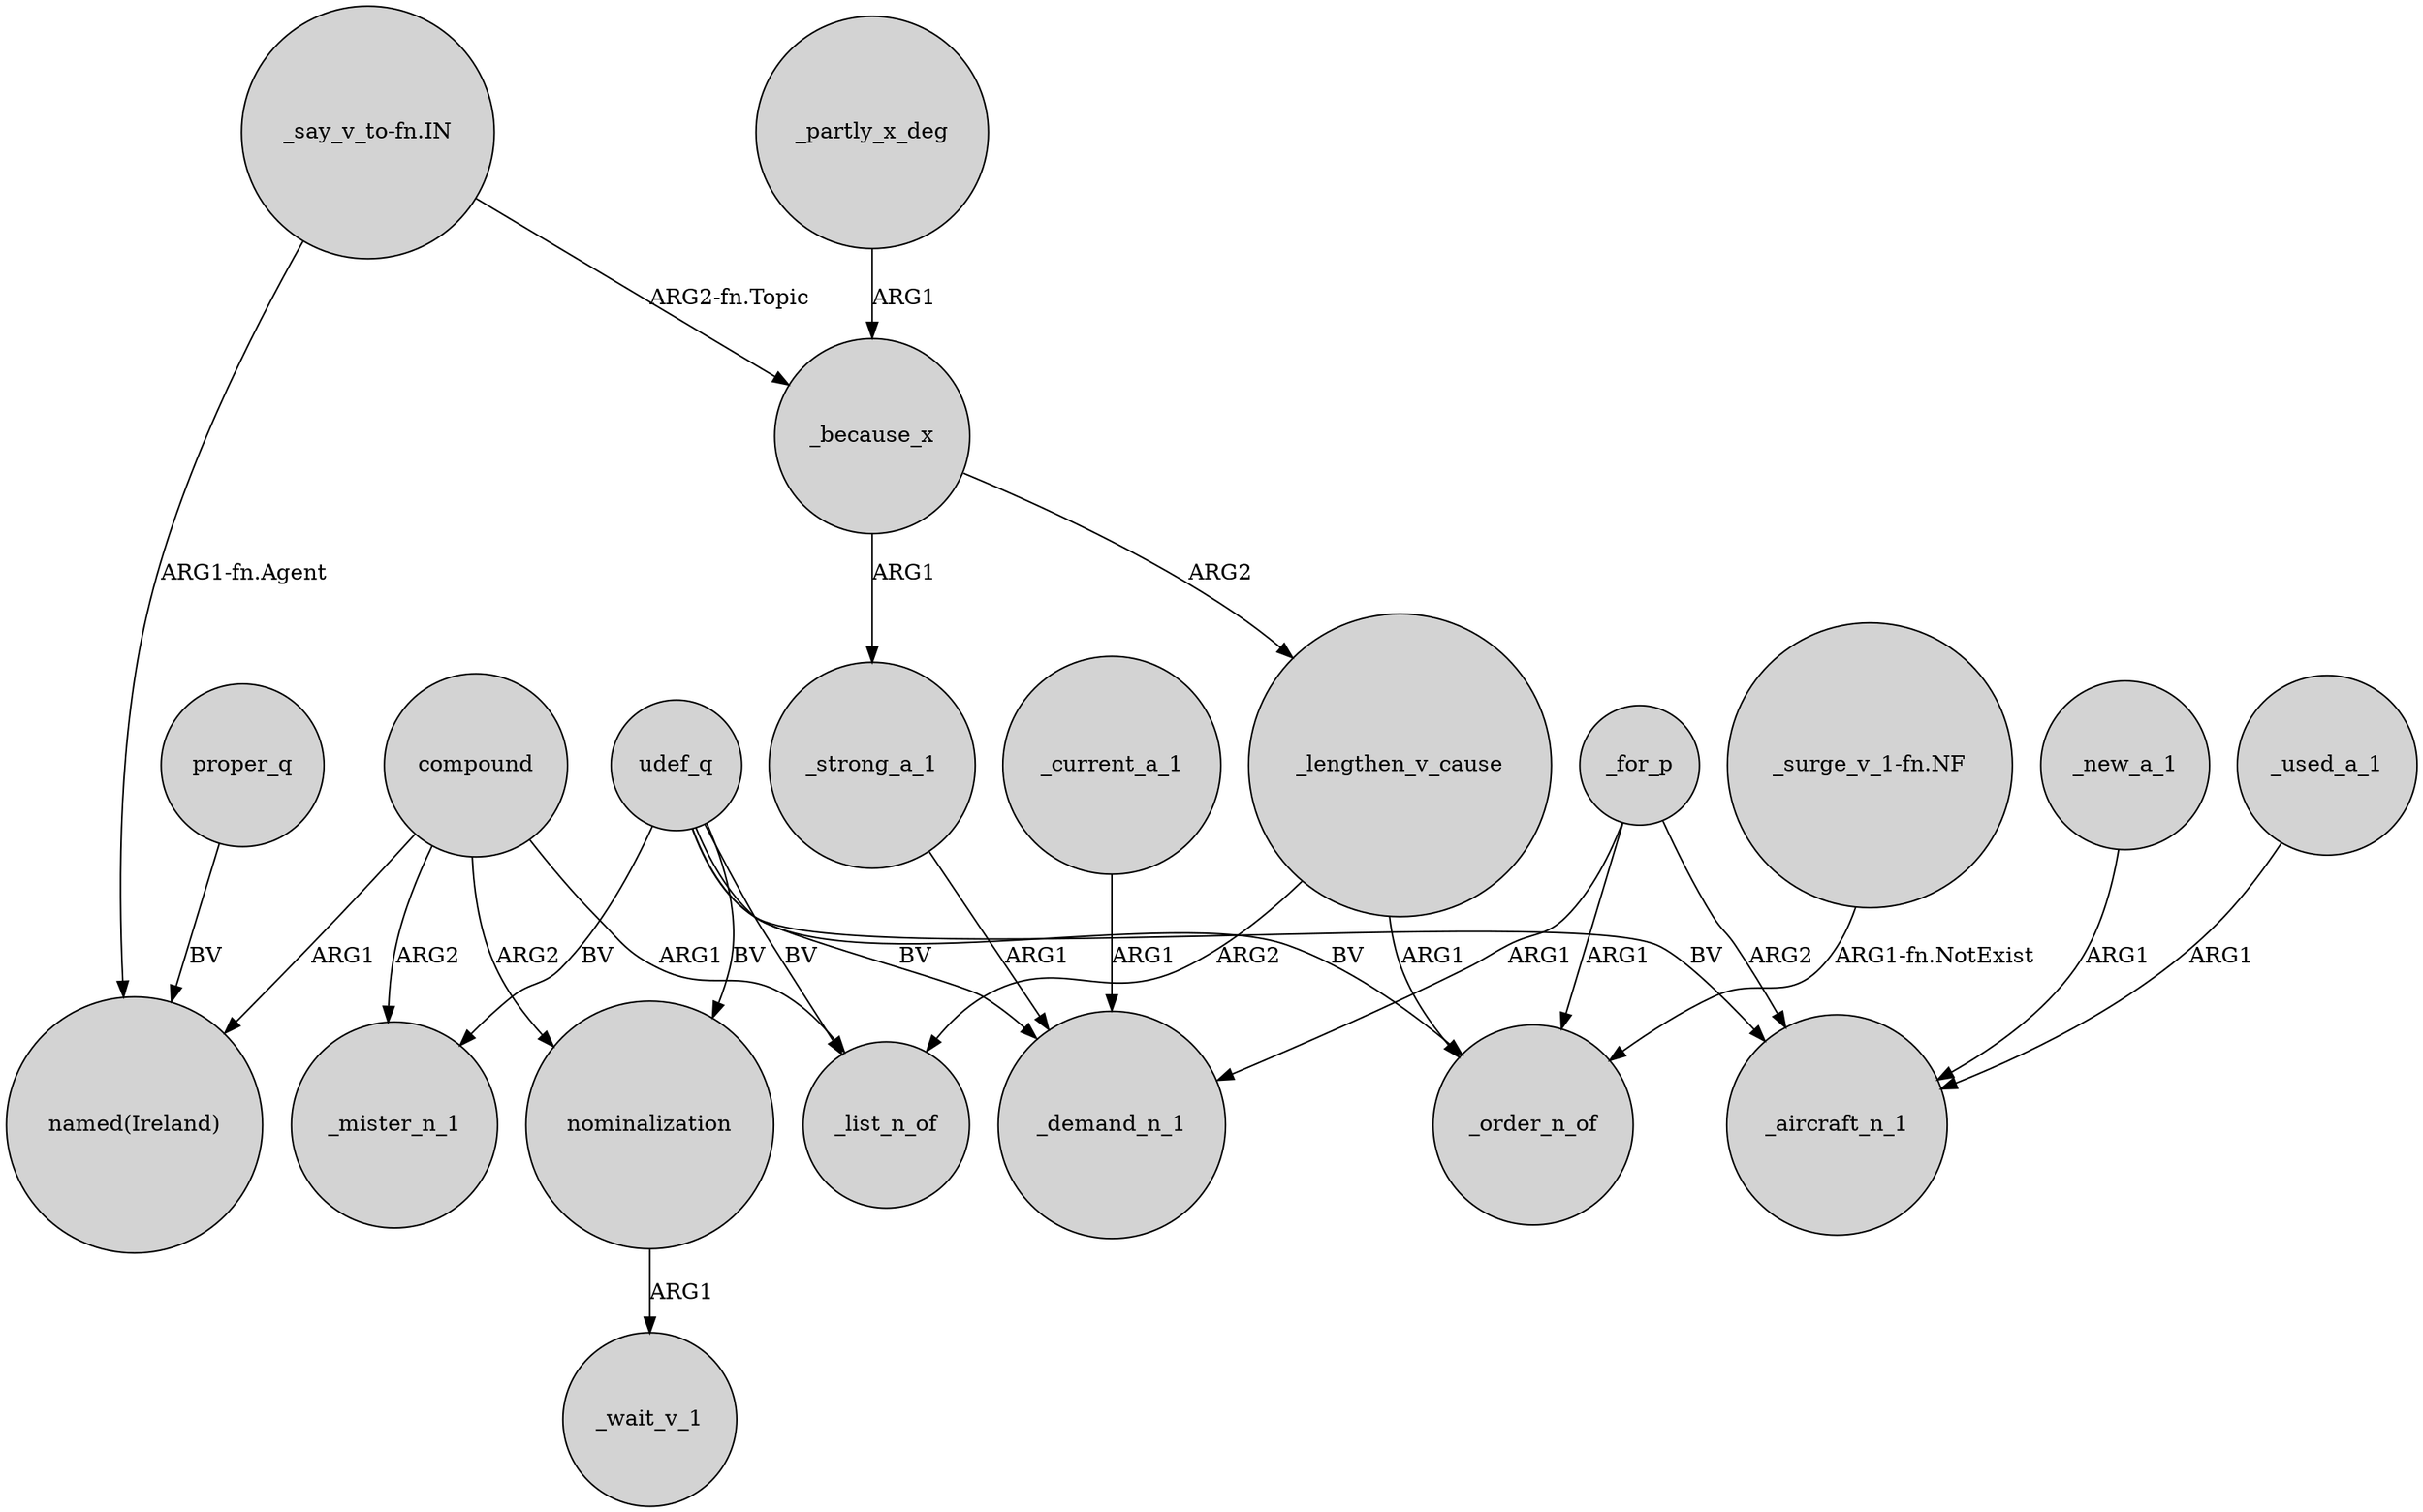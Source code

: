 digraph {
	node [shape=circle style=filled]
	proper_q -> "named(Ireland)" [label=BV]
	nominalization -> _wait_v_1 [label=ARG1]
	udef_q -> _order_n_of [label=BV]
	compound -> _mister_n_1 [label=ARG2]
	_for_p -> _order_n_of [label=ARG1]
	udef_q -> _mister_n_1 [label=BV]
	_lengthen_v_cause -> _order_n_of [label=ARG1]
	_current_a_1 -> _demand_n_1 [label=ARG1]
	compound -> nominalization [label=ARG2]
	_for_p -> _aircraft_n_1 [label=ARG2]
	_because_x -> _lengthen_v_cause [label=ARG2]
	_strong_a_1 -> _demand_n_1 [label=ARG1]
	udef_q -> _aircraft_n_1 [label=BV]
	"_say_v_to-fn.IN" -> _because_x [label="ARG2-fn.Topic"]
	compound -> "named(Ireland)" [label=ARG1]
	compound -> _list_n_of [label=ARG1]
	_for_p -> _demand_n_1 [label=ARG1]
	udef_q -> _demand_n_1 [label=BV]
	"_surge_v_1-fn.NF" -> _order_n_of [label="ARG1-fn.NotExist"]
	udef_q -> _list_n_of [label=BV]
	udef_q -> nominalization [label=BV]
	_lengthen_v_cause -> _list_n_of [label=ARG2]
	_because_x -> _strong_a_1 [label=ARG1]
	_new_a_1 -> _aircraft_n_1 [label=ARG1]
	_partly_x_deg -> _because_x [label=ARG1]
	"_say_v_to-fn.IN" -> "named(Ireland)" [label="ARG1-fn.Agent"]
	_used_a_1 -> _aircraft_n_1 [label=ARG1]
}
